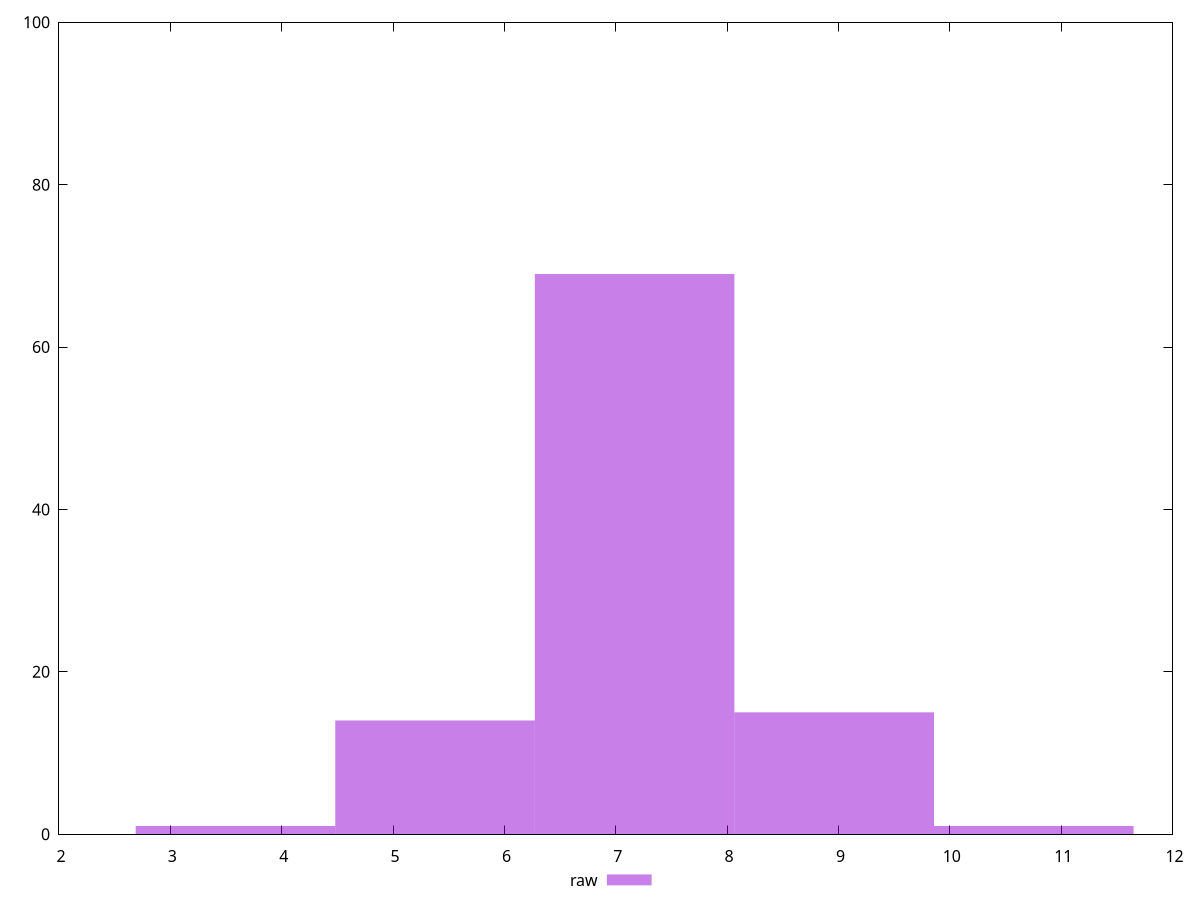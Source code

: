 reset
set terminal svg size 640, 490 enhanced background rgb 'white'
set output "report_00007_2020-12-11T15:55:29.892Z/network-server-latency/samples/pages+cached+noadtech/raw/histogram.svg"

$raw <<EOF
7.169572979267905 69
8.96196622408488 15
5.3771797344509284 14
10.754359468901857 1
3.5847864896339523 1
EOF

set key outside below
set boxwidth 1.7923932448169761
set yrange [0:100]
set style fill transparent solid 0.5 noborder

plot \
  $raw title "raw" with boxes, \


reset